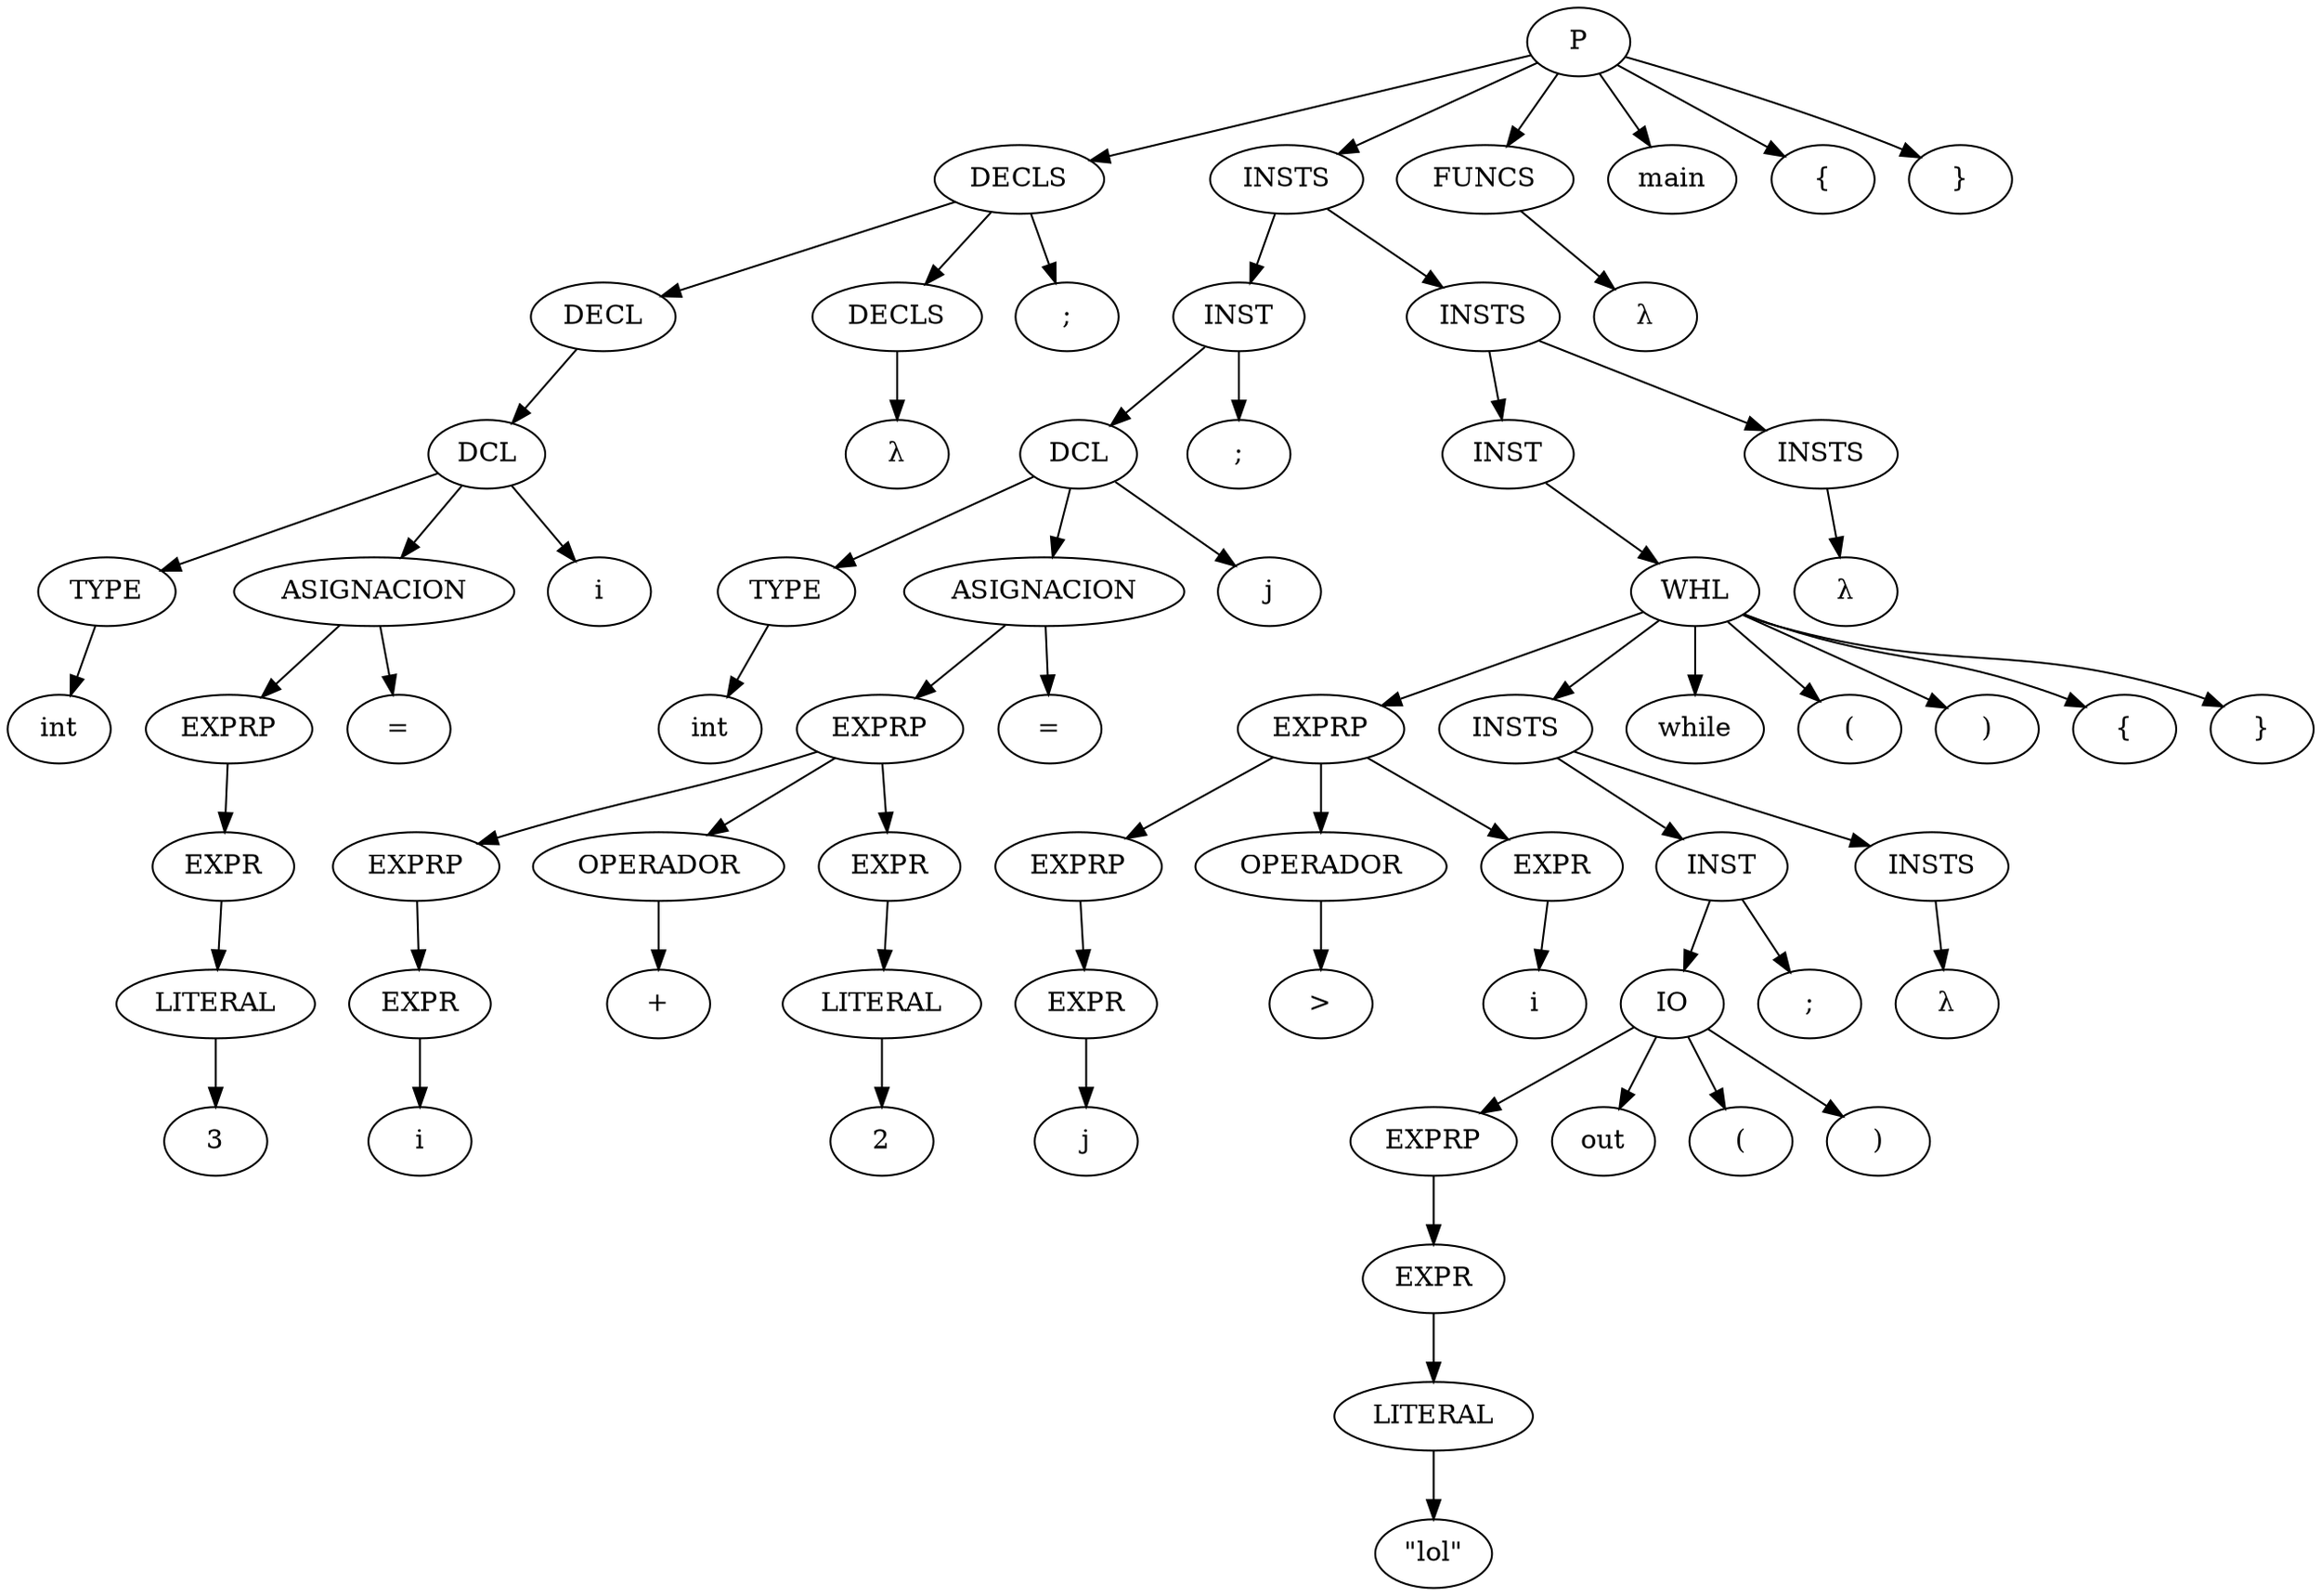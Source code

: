 strict digraph G {
  s377 [ label="TYPE" ];
  s378 [ label="int" ];
  s379 [ label="LITERAL" ];
  s380 [ label="3" ];
  s381 [ label="EXPR" ];
  s382 [ label="EXPRP" ];
  s383 [ label="ASIGNACION" ];
  s384 [ label="=" ];
  s385 [ label="DCL" ];
  s386 [ label="i" ];
  s387 [ label="DECL" ];
  s388 [ label="DECLS" ];
  s389 [ label="λ" ];
  s390 [ label="DECLS" ];
  s391 [ label=";" ];
  s392 [ label="TYPE" ];
  s393 [ label="int" ];
  s394 [ label="EXPR" ];
  s395 [ label="i" ];
  s396 [ label="EXPRP" ];
  s397 [ label="OPERADOR" ];
  s398 [ label="+" ];
  s399 [ label="LITERAL" ];
  s400 [ label="2" ];
  s401 [ label="EXPR" ];
  s402 [ label="EXPRP" ];
  s403 [ label="ASIGNACION" ];
  s404 [ label="=" ];
  s405 [ label="DCL" ];
  s406 [ label="j" ];
  s407 [ label="INST" ];
  s408 [ label=";" ];
  s409 [ label="EXPR" ];
  s410 [ label="j" ];
  s411 [ label="EXPRP" ];
  s412 [ label="OPERADOR" ];
  s413 [ label=">" ];
  s414 [ label="EXPR" ];
  s415 [ label="i" ];
  s416 [ label="EXPRP" ];
  s417 [ label="LITERAL" ];
  s418 [ label="\"lol\"" ];
  s419 [ label="EXPR" ];
  s420 [ label="EXPRP" ];
  s421 [ label="IO" ];
  s422 [ label="out" ];
  s423 [ label="(" ];
  s424 [ label=")" ];
  s425 [ label="INST" ];
  s426 [ label=";" ];
  s427 [ label="INSTS" ];
  s428 [ label="λ" ];
  s429 [ label="INSTS" ];
  s430 [ label="WHL" ];
  s431 [ label="while" ];
  s432 [ label="(" ];
  s433 [ label=")" ];
  s434 [ label="{" ];
  s435 [ label="}" ];
  s436 [ label="INST" ];
  s437 [ label="INSTS" ];
  s438 [ label="λ" ];
  s439 [ label="INSTS" ];
  s440 [ label="INSTS" ];
  s441 [ label="FUNCS" ];
  s442 [ label="λ" ];
  s443 [ label="P" ];
  s444 [ label="main" ];
  s445 [ label="{" ];
  s446 [ label="}" ];
  s377 -> s378;
  s379 -> s380;
  s381 -> s379;
  s382 -> s381;
  s383 -> s384;
  s383 -> s382;
  s385 -> s377;
  s385 -> s386;
  s385 -> s383;
  s387 -> s385;
  s388 -> s389;
  s390 -> s387;
  s390 -> s391;
  s390 -> s388;
  s392 -> s393;
  s394 -> s395;
  s396 -> s394;
  s397 -> s398;
  s399 -> s400;
  s401 -> s399;
  s402 -> s396;
  s402 -> s397;
  s402 -> s401;
  s403 -> s404;
  s403 -> s402;
  s405 -> s392;
  s405 -> s406;
  s405 -> s403;
  s407 -> s405;
  s407 -> s408;
  s409 -> s410;
  s411 -> s409;
  s412 -> s413;
  s414 -> s415;
  s416 -> s411;
  s416 -> s412;
  s416 -> s414;
  s417 -> s418;
  s419 -> s417;
  s420 -> s419;
  s421 -> s422;
  s421 -> s423;
  s421 -> s420;
  s421 -> s424;
  s425 -> s421;
  s425 -> s426;
  s427 -> s428;
  s429 -> s425;
  s429 -> s427;
  s430 -> s431;
  s430 -> s432;
  s430 -> s416;
  s430 -> s433;
  s430 -> s434;
  s430 -> s429;
  s430 -> s435;
  s436 -> s430;
  s437 -> s438;
  s439 -> s436;
  s439 -> s437;
  s440 -> s407;
  s440 -> s439;
  s441 -> s442;
  s443 -> s390;
  s443 -> s444;
  s443 -> s445;
  s443 -> s440;
  s443 -> s446;
  s443 -> s441;
}
